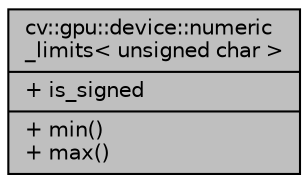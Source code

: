 digraph "cv::gpu::device::numeric_limits&lt; unsigned char &gt;"
{
 // LATEX_PDF_SIZE
  edge [fontname="Helvetica",fontsize="10",labelfontname="Helvetica",labelfontsize="10"];
  node [fontname="Helvetica",fontsize="10",shape=record];
  Node1 [label="{cv::gpu::device::numeric\l_limits\< unsigned char \>\n|+ is_signed\l|+ min()\l+ max()\l}",height=0.2,width=0.4,color="black", fillcolor="grey75", style="filled", fontcolor="black",tooltip=" "];
}
